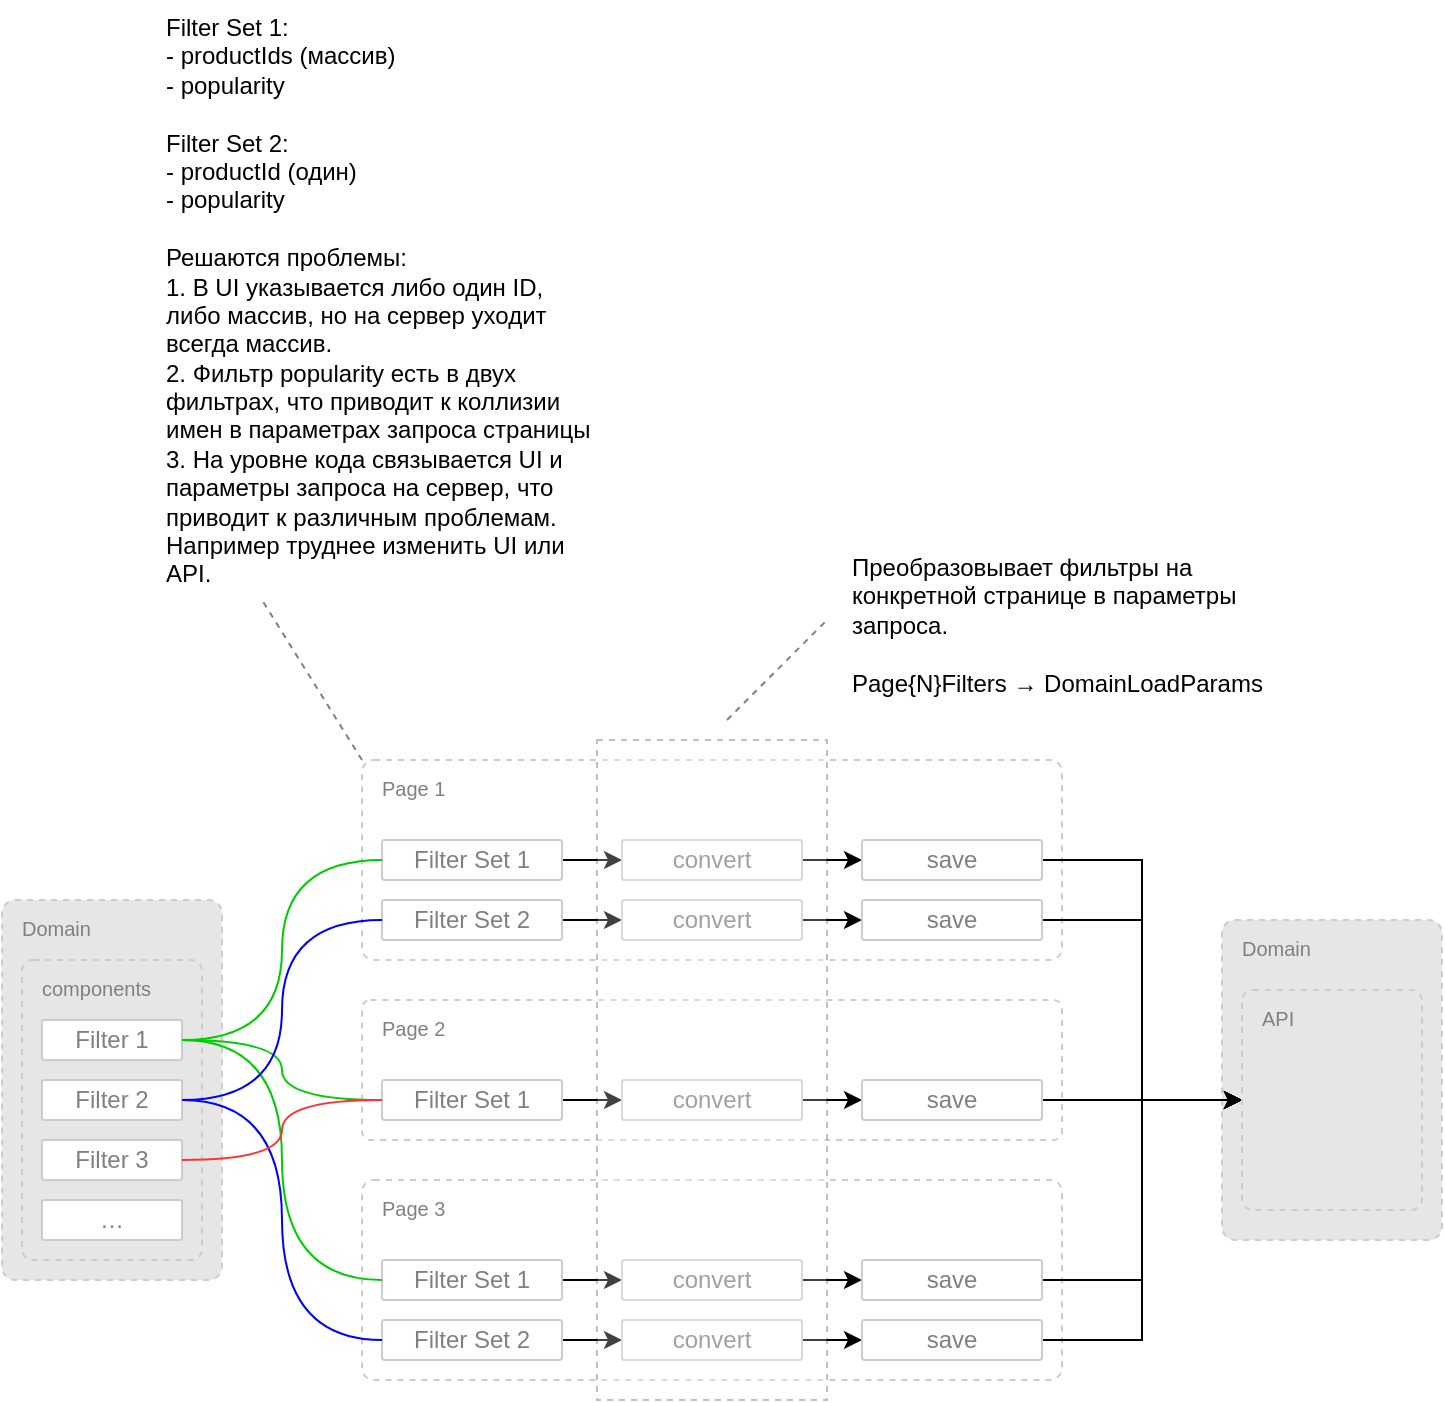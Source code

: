 <mxfile version="26.0.6">
  <diagram name="Page-1" id="ldurma7DL06uY25wETrp">
    <mxGraphModel dx="1232" dy="1957" grid="1" gridSize="10" guides="1" tooltips="1" connect="1" arrows="1" fold="1" page="1" pageScale="1" pageWidth="850" pageHeight="1100" math="0" shadow="0">
      <root>
        <mxCell id="0" />
        <mxCell id="1" parent="0" />
        <mxCell id="REy8N1wRO_hQXgHdiolt-91" value="Domain" style="rounded=1;whiteSpace=wrap;html=1;align=left;verticalAlign=top;spacingLeft=8;fontColor=#808080;strokeColor=#CCCCCC;dashed=1;spacingTop=2;arcSize=6;fillColor=#E6E6E6;fontSize=10;" vertex="1" parent="1">
          <mxGeometry x="670" y="-160" width="110" height="160" as="geometry" />
        </mxCell>
        <mxCell id="REy8N1wRO_hQXgHdiolt-44" value="Domain" style="rounded=1;whiteSpace=wrap;html=1;align=left;verticalAlign=top;spacingLeft=8;fontColor=#808080;strokeColor=#CCCCCC;dashed=1;spacingTop=2;arcSize=6;fillColor=#E6E6E6;fontSize=10;" vertex="1" parent="1">
          <mxGeometry x="60" y="-170" width="110" height="190" as="geometry" />
        </mxCell>
        <mxCell id="REy8N1wRO_hQXgHdiolt-92" value="components" style="rounded=1;whiteSpace=wrap;html=1;align=left;verticalAlign=top;spacingLeft=8;fontColor=#808080;strokeColor=#CCCCCC;dashed=1;spacingTop=2;arcSize=6;fillColor=#E6E6E6;fontSize=10;" vertex="1" parent="1">
          <mxGeometry x="70" y="-140" width="90" height="150" as="geometry" />
        </mxCell>
        <mxCell id="REy8N1wRO_hQXgHdiolt-45" value="Filter 1" style="rounded=1;whiteSpace=wrap;html=1;align=center;verticalAlign=middle;spacingLeft=0;fontColor=#808080;strokeColor=#CCCCCC;spacingTop=0;arcSize=6;fontStyle=0" vertex="1" parent="1">
          <mxGeometry x="80" y="-110" width="70" height="20" as="geometry" />
        </mxCell>
        <mxCell id="REy8N1wRO_hQXgHdiolt-46" value="Filter 2" style="rounded=1;whiteSpace=wrap;html=1;align=center;verticalAlign=middle;spacingLeft=0;fontColor=#808080;strokeColor=#CCCCCC;spacingTop=0;arcSize=6;fontStyle=0" vertex="1" parent="1">
          <mxGeometry x="80" y="-80" width="70" height="20" as="geometry" />
        </mxCell>
        <mxCell id="REy8N1wRO_hQXgHdiolt-47" value="Filter 3" style="rounded=1;whiteSpace=wrap;html=1;align=center;verticalAlign=middle;spacingLeft=0;fontColor=#808080;strokeColor=#CCCCCC;spacingTop=0;arcSize=6;fontStyle=0" vertex="1" parent="1">
          <mxGeometry x="80" y="-50" width="70" height="20" as="geometry" />
        </mxCell>
        <mxCell id="REy8N1wRO_hQXgHdiolt-48" value="…" style="rounded=1;whiteSpace=wrap;html=1;align=center;verticalAlign=middle;spacingLeft=0;fontColor=#808080;strokeColor=#CCCCCC;spacingTop=0;arcSize=6;fontStyle=0" vertex="1" parent="1">
          <mxGeometry x="80" y="-20" width="70" height="20" as="geometry" />
        </mxCell>
        <mxCell id="REy8N1wRO_hQXgHdiolt-49" value="Page 1" style="rounded=1;whiteSpace=wrap;html=1;align=left;verticalAlign=top;spacingLeft=8;fontColor=#808080;strokeColor=#CCCCCC;dashed=1;spacingTop=2;arcSize=6;fontStyle=0;fontSize=10;" vertex="1" parent="1">
          <mxGeometry x="240" y="-240" width="350" height="100" as="geometry" />
        </mxCell>
        <mxCell id="REy8N1wRO_hQXgHdiolt-52" style="edgeStyle=orthogonalEdgeStyle;rounded=0;orthogonalLoop=1;jettySize=auto;html=1;" edge="1" parent="1" source="REy8N1wRO_hQXgHdiolt-50" target="REy8N1wRO_hQXgHdiolt-51">
          <mxGeometry relative="1" as="geometry" />
        </mxCell>
        <mxCell id="REy8N1wRO_hQXgHdiolt-50" value="Filter Set 1" style="rounded=1;whiteSpace=wrap;html=1;align=center;verticalAlign=middle;spacingLeft=0;fontColor=#808080;strokeColor=#CCCCCC;spacingTop=0;arcSize=6;fontStyle=0" vertex="1" parent="1">
          <mxGeometry x="250" y="-200" width="90" height="20" as="geometry" />
        </mxCell>
        <mxCell id="REy8N1wRO_hQXgHdiolt-54" style="edgeStyle=orthogonalEdgeStyle;rounded=0;orthogonalLoop=1;jettySize=auto;html=1;" edge="1" parent="1" source="REy8N1wRO_hQXgHdiolt-51" target="REy8N1wRO_hQXgHdiolt-53">
          <mxGeometry relative="1" as="geometry" />
        </mxCell>
        <mxCell id="REy8N1wRO_hQXgHdiolt-51" value="convert" style="rounded=1;whiteSpace=wrap;html=1;align=center;verticalAlign=middle;spacingLeft=0;fontColor=#808080;strokeColor=#CCCCCC;spacingTop=0;arcSize=6;fontStyle=0" vertex="1" parent="1">
          <mxGeometry x="370" y="-200" width="90" height="20" as="geometry" />
        </mxCell>
        <mxCell id="REy8N1wRO_hQXgHdiolt-95" style="edgeStyle=orthogonalEdgeStyle;rounded=0;orthogonalLoop=1;jettySize=auto;html=1;entryX=0;entryY=0.5;entryDx=0;entryDy=0;" edge="1" parent="1" source="REy8N1wRO_hQXgHdiolt-53" target="REy8N1wRO_hQXgHdiolt-94">
          <mxGeometry relative="1" as="geometry" />
        </mxCell>
        <mxCell id="REy8N1wRO_hQXgHdiolt-53" value="save" style="rounded=1;whiteSpace=wrap;html=1;align=center;verticalAlign=middle;spacingLeft=0;fontColor=#808080;strokeColor=#CCCCCC;spacingTop=0;arcSize=6;fontStyle=0" vertex="1" parent="1">
          <mxGeometry x="490" y="-200" width="90" height="20" as="geometry" />
        </mxCell>
        <mxCell id="REy8N1wRO_hQXgHdiolt-55" style="edgeStyle=orthogonalEdgeStyle;rounded=0;orthogonalLoop=1;jettySize=auto;html=1;" edge="1" parent="1" source="REy8N1wRO_hQXgHdiolt-56" target="REy8N1wRO_hQXgHdiolt-58">
          <mxGeometry relative="1" as="geometry" />
        </mxCell>
        <mxCell id="REy8N1wRO_hQXgHdiolt-56" value="Filter Set 2" style="rounded=1;whiteSpace=wrap;html=1;align=center;verticalAlign=middle;spacingLeft=0;fontColor=#808080;strokeColor=#CCCCCC;spacingTop=0;arcSize=6;fontStyle=0" vertex="1" parent="1">
          <mxGeometry x="250" y="-170" width="90" height="20" as="geometry" />
        </mxCell>
        <mxCell id="REy8N1wRO_hQXgHdiolt-57" style="edgeStyle=orthogonalEdgeStyle;rounded=0;orthogonalLoop=1;jettySize=auto;html=1;" edge="1" parent="1" source="REy8N1wRO_hQXgHdiolt-58" target="REy8N1wRO_hQXgHdiolt-59">
          <mxGeometry relative="1" as="geometry" />
        </mxCell>
        <mxCell id="REy8N1wRO_hQXgHdiolt-58" value="convert" style="rounded=1;whiteSpace=wrap;html=1;align=center;verticalAlign=middle;spacingLeft=0;fontColor=#808080;strokeColor=#CCCCCC;spacingTop=0;arcSize=6;fontStyle=0" vertex="1" parent="1">
          <mxGeometry x="370" y="-170" width="90" height="20" as="geometry" />
        </mxCell>
        <mxCell id="REy8N1wRO_hQXgHdiolt-96" style="edgeStyle=orthogonalEdgeStyle;rounded=0;orthogonalLoop=1;jettySize=auto;html=1;entryX=0;entryY=0.5;entryDx=0;entryDy=0;" edge="1" parent="1" source="REy8N1wRO_hQXgHdiolt-59" target="REy8N1wRO_hQXgHdiolt-94">
          <mxGeometry relative="1" as="geometry" />
        </mxCell>
        <mxCell id="REy8N1wRO_hQXgHdiolt-59" value="save" style="rounded=1;whiteSpace=wrap;html=1;align=center;verticalAlign=middle;spacingLeft=0;fontColor=#808080;strokeColor=#CCCCCC;spacingTop=0;arcSize=6;fontStyle=0" vertex="1" parent="1">
          <mxGeometry x="490" y="-170" width="90" height="20" as="geometry" />
        </mxCell>
        <mxCell id="REy8N1wRO_hQXgHdiolt-60" value="Page 2" style="rounded=1;whiteSpace=wrap;html=1;align=left;verticalAlign=top;spacingLeft=8;fontColor=#808080;strokeColor=#CCCCCC;dashed=1;spacingTop=2;arcSize=6;fontStyle=0;fontSize=10;" vertex="1" parent="1">
          <mxGeometry x="240" y="-120" width="350" height="70" as="geometry" />
        </mxCell>
        <mxCell id="REy8N1wRO_hQXgHdiolt-61" style="edgeStyle=orthogonalEdgeStyle;rounded=0;orthogonalLoop=1;jettySize=auto;html=1;" edge="1" parent="1" source="REy8N1wRO_hQXgHdiolt-62" target="REy8N1wRO_hQXgHdiolt-64">
          <mxGeometry relative="1" as="geometry" />
        </mxCell>
        <mxCell id="REy8N1wRO_hQXgHdiolt-62" value="Filter Set 1" style="rounded=1;whiteSpace=wrap;html=1;align=center;verticalAlign=middle;spacingLeft=0;fontColor=#808080;strokeColor=#CCCCCC;spacingTop=0;arcSize=6;fontStyle=0" vertex="1" parent="1">
          <mxGeometry x="250" y="-80" width="90" height="20" as="geometry" />
        </mxCell>
        <mxCell id="REy8N1wRO_hQXgHdiolt-63" style="edgeStyle=orthogonalEdgeStyle;rounded=0;orthogonalLoop=1;jettySize=auto;html=1;" edge="1" parent="1" source="REy8N1wRO_hQXgHdiolt-64" target="REy8N1wRO_hQXgHdiolt-65">
          <mxGeometry relative="1" as="geometry" />
        </mxCell>
        <mxCell id="REy8N1wRO_hQXgHdiolt-64" value="convert" style="rounded=1;whiteSpace=wrap;html=1;align=center;verticalAlign=middle;spacingLeft=0;fontColor=#808080;strokeColor=#CCCCCC;spacingTop=0;arcSize=6;fontStyle=0" vertex="1" parent="1">
          <mxGeometry x="370" y="-80" width="90" height="20" as="geometry" />
        </mxCell>
        <mxCell id="REy8N1wRO_hQXgHdiolt-97" style="edgeStyle=orthogonalEdgeStyle;rounded=0;orthogonalLoop=1;jettySize=auto;html=1;entryX=0;entryY=0.5;entryDx=0;entryDy=0;" edge="1" parent="1" source="REy8N1wRO_hQXgHdiolt-65" target="REy8N1wRO_hQXgHdiolt-94">
          <mxGeometry relative="1" as="geometry" />
        </mxCell>
        <mxCell id="REy8N1wRO_hQXgHdiolt-65" value="save" style="rounded=1;whiteSpace=wrap;html=1;align=center;verticalAlign=middle;spacingLeft=0;fontColor=#808080;strokeColor=#CCCCCC;spacingTop=0;arcSize=6;fontStyle=0" vertex="1" parent="1">
          <mxGeometry x="490" y="-80" width="90" height="20" as="geometry" />
        </mxCell>
        <mxCell id="REy8N1wRO_hQXgHdiolt-71" value="Page 3" style="rounded=1;whiteSpace=wrap;html=1;align=left;verticalAlign=top;spacingLeft=8;fontColor=#808080;strokeColor=#CCCCCC;dashed=1;spacingTop=2;arcSize=6;fontStyle=0;fontSize=10;" vertex="1" parent="1">
          <mxGeometry x="240" y="-30" width="350" height="100" as="geometry" />
        </mxCell>
        <mxCell id="REy8N1wRO_hQXgHdiolt-72" style="edgeStyle=orthogonalEdgeStyle;rounded=0;orthogonalLoop=1;jettySize=auto;html=1;" edge="1" parent="1" source="REy8N1wRO_hQXgHdiolt-73" target="REy8N1wRO_hQXgHdiolt-75">
          <mxGeometry relative="1" as="geometry" />
        </mxCell>
        <mxCell id="REy8N1wRO_hQXgHdiolt-73" value="Filter Set 1" style="rounded=1;whiteSpace=wrap;html=1;align=center;verticalAlign=middle;spacingLeft=0;fontColor=#808080;strokeColor=#CCCCCC;spacingTop=0;arcSize=6;fontStyle=0" vertex="1" parent="1">
          <mxGeometry x="250" y="10" width="90" height="20" as="geometry" />
        </mxCell>
        <mxCell id="REy8N1wRO_hQXgHdiolt-74" style="edgeStyle=orthogonalEdgeStyle;rounded=0;orthogonalLoop=1;jettySize=auto;html=1;" edge="1" parent="1" source="REy8N1wRO_hQXgHdiolt-75" target="REy8N1wRO_hQXgHdiolt-76">
          <mxGeometry relative="1" as="geometry" />
        </mxCell>
        <mxCell id="REy8N1wRO_hQXgHdiolt-75" value="convert" style="rounded=1;whiteSpace=wrap;html=1;align=center;verticalAlign=middle;spacingLeft=0;fontColor=#808080;strokeColor=#CCCCCC;spacingTop=0;arcSize=6;fontStyle=0" vertex="1" parent="1">
          <mxGeometry x="370" y="10" width="90" height="20" as="geometry" />
        </mxCell>
        <mxCell id="REy8N1wRO_hQXgHdiolt-98" style="edgeStyle=orthogonalEdgeStyle;rounded=0;orthogonalLoop=1;jettySize=auto;html=1;entryX=0;entryY=0.5;entryDx=0;entryDy=0;" edge="1" parent="1" source="REy8N1wRO_hQXgHdiolt-76" target="REy8N1wRO_hQXgHdiolt-94">
          <mxGeometry relative="1" as="geometry" />
        </mxCell>
        <mxCell id="REy8N1wRO_hQXgHdiolt-76" value="save" style="rounded=1;whiteSpace=wrap;html=1;align=center;verticalAlign=middle;spacingLeft=0;fontColor=#808080;strokeColor=#CCCCCC;spacingTop=0;arcSize=6;fontStyle=0" vertex="1" parent="1">
          <mxGeometry x="490" y="10" width="90" height="20" as="geometry" />
        </mxCell>
        <mxCell id="REy8N1wRO_hQXgHdiolt-77" style="edgeStyle=orthogonalEdgeStyle;rounded=0;orthogonalLoop=1;jettySize=auto;html=1;" edge="1" parent="1" source="REy8N1wRO_hQXgHdiolt-78" target="REy8N1wRO_hQXgHdiolt-80">
          <mxGeometry relative="1" as="geometry" />
        </mxCell>
        <mxCell id="REy8N1wRO_hQXgHdiolt-78" value="Filter Set 2" style="rounded=1;whiteSpace=wrap;html=1;align=center;verticalAlign=middle;spacingLeft=0;fontColor=#808080;strokeColor=#CCCCCC;spacingTop=0;arcSize=6;fontStyle=0" vertex="1" parent="1">
          <mxGeometry x="250" y="40" width="90" height="20" as="geometry" />
        </mxCell>
        <mxCell id="REy8N1wRO_hQXgHdiolt-79" style="edgeStyle=orthogonalEdgeStyle;rounded=0;orthogonalLoop=1;jettySize=auto;html=1;" edge="1" parent="1" source="REy8N1wRO_hQXgHdiolt-80" target="REy8N1wRO_hQXgHdiolt-81">
          <mxGeometry relative="1" as="geometry" />
        </mxCell>
        <mxCell id="REy8N1wRO_hQXgHdiolt-80" value="convert" style="rounded=1;whiteSpace=wrap;html=1;align=center;verticalAlign=middle;spacingLeft=0;fontColor=#808080;strokeColor=#CCCCCC;spacingTop=0;arcSize=6;fontStyle=0" vertex="1" parent="1">
          <mxGeometry x="370" y="40" width="90" height="20" as="geometry" />
        </mxCell>
        <mxCell id="REy8N1wRO_hQXgHdiolt-99" style="edgeStyle=orthogonalEdgeStyle;rounded=0;orthogonalLoop=1;jettySize=auto;html=1;entryX=0;entryY=0.5;entryDx=0;entryDy=0;" edge="1" parent="1" source="REy8N1wRO_hQXgHdiolt-81" target="REy8N1wRO_hQXgHdiolt-94">
          <mxGeometry relative="1" as="geometry" />
        </mxCell>
        <mxCell id="REy8N1wRO_hQXgHdiolt-81" value="save" style="rounded=1;whiteSpace=wrap;html=1;align=center;verticalAlign=middle;spacingLeft=0;fontColor=#808080;strokeColor=#CCCCCC;spacingTop=0;arcSize=6;fontStyle=0" vertex="1" parent="1">
          <mxGeometry x="490" y="40" width="90" height="20" as="geometry" />
        </mxCell>
        <mxCell id="REy8N1wRO_hQXgHdiolt-82" style="edgeStyle=orthogonalEdgeStyle;rounded=0;orthogonalLoop=1;jettySize=auto;html=1;entryX=0;entryY=0.5;entryDx=0;entryDy=0;fontColor=#00CC00;strokeColor=#00CC00;curved=1;endArrow=none;endFill=0;" edge="1" parent="1" source="REy8N1wRO_hQXgHdiolt-45" target="REy8N1wRO_hQXgHdiolt-50">
          <mxGeometry relative="1" as="geometry" />
        </mxCell>
        <mxCell id="REy8N1wRO_hQXgHdiolt-84" style="edgeStyle=orthogonalEdgeStyle;rounded=0;orthogonalLoop=1;jettySize=auto;html=1;fontColor=#00CC00;strokeColor=#00CC00;curved=1;endArrow=none;endFill=0;entryX=0;entryY=0.5;entryDx=0;entryDy=0;" edge="1" parent="1" source="REy8N1wRO_hQXgHdiolt-45" target="REy8N1wRO_hQXgHdiolt-62">
          <mxGeometry relative="1" as="geometry">
            <mxPoint x="190" y="-60" as="sourcePoint" />
            <mxPoint x="260" y="-180" as="targetPoint" />
          </mxGeometry>
        </mxCell>
        <mxCell id="REy8N1wRO_hQXgHdiolt-85" style="edgeStyle=orthogonalEdgeStyle;rounded=0;orthogonalLoop=1;jettySize=auto;html=1;fontColor=#00CC00;strokeColor=#00CC00;curved=1;endArrow=none;endFill=0;entryX=0;entryY=0.5;entryDx=0;entryDy=0;" edge="1" parent="1" source="REy8N1wRO_hQXgHdiolt-45" target="REy8N1wRO_hQXgHdiolt-73">
          <mxGeometry relative="1" as="geometry">
            <mxPoint x="190" y="-60" as="sourcePoint" />
            <mxPoint x="260" y="-60" as="targetPoint" />
          </mxGeometry>
        </mxCell>
        <mxCell id="REy8N1wRO_hQXgHdiolt-87" style="edgeStyle=orthogonalEdgeStyle;rounded=0;orthogonalLoop=1;jettySize=auto;html=1;entryX=0;entryY=0.5;entryDx=0;entryDy=0;fontColor=#00CC00;strokeColor=#0000FF;curved=1;endArrow=none;endFill=0;exitX=1;exitY=0.5;exitDx=0;exitDy=0;" edge="1" parent="1" source="REy8N1wRO_hQXgHdiolt-46" target="REy8N1wRO_hQXgHdiolt-56">
          <mxGeometry relative="1" as="geometry">
            <mxPoint x="190" y="-60" as="sourcePoint" />
            <mxPoint x="260" y="-180" as="targetPoint" />
          </mxGeometry>
        </mxCell>
        <mxCell id="REy8N1wRO_hQXgHdiolt-88" style="edgeStyle=orthogonalEdgeStyle;rounded=0;orthogonalLoop=1;jettySize=auto;html=1;entryX=0;entryY=0.5;entryDx=0;entryDy=0;fontColor=#00CC00;strokeColor=#0000FF;curved=1;endArrow=none;endFill=0;exitX=1;exitY=0.5;exitDx=0;exitDy=0;" edge="1" parent="1" source="REy8N1wRO_hQXgHdiolt-46" target="REy8N1wRO_hQXgHdiolt-78">
          <mxGeometry relative="1" as="geometry">
            <mxPoint x="190" y="-30" as="sourcePoint" />
            <mxPoint x="260" y="-150" as="targetPoint" />
          </mxGeometry>
        </mxCell>
        <mxCell id="REy8N1wRO_hQXgHdiolt-89" style="edgeStyle=orthogonalEdgeStyle;rounded=0;orthogonalLoop=1;jettySize=auto;html=1;entryX=0;entryY=0.5;entryDx=0;entryDy=0;fontColor=#00CC00;strokeColor=#FF3333;curved=1;endArrow=none;endFill=0;exitX=1;exitY=0.5;exitDx=0;exitDy=0;" edge="1" parent="1" source="REy8N1wRO_hQXgHdiolt-47" target="REy8N1wRO_hQXgHdiolt-62">
          <mxGeometry relative="1" as="geometry">
            <mxPoint x="190" y="-30" as="sourcePoint" />
            <mxPoint x="260" y="60" as="targetPoint" />
          </mxGeometry>
        </mxCell>
        <mxCell id="REy8N1wRO_hQXgHdiolt-94" value="API" style="rounded=1;whiteSpace=wrap;html=1;align=left;verticalAlign=top;spacingLeft=8;fontColor=#808080;strokeColor=#CCCCCC;dashed=1;spacingTop=2;arcSize=6;fillColor=#E6E6E6;fontSize=10;" vertex="1" parent="1">
          <mxGeometry x="680" y="-125" width="90" height="110" as="geometry" />
        </mxCell>
        <mxCell id="REy8N1wRO_hQXgHdiolt-100" value="" style="rounded=0;whiteSpace=wrap;html=1;fillColor=default;dashed=1;opacity=25;" vertex="1" parent="1">
          <mxGeometry x="357.5" y="-250" width="115" height="330" as="geometry" />
        </mxCell>
        <mxCell id="REy8N1wRO_hQXgHdiolt-101" value="" style="endArrow=none;dashed=1;html=1;strokeWidth=1;rounded=0;strokeColor=#808080;" edge="1" parent="1">
          <mxGeometry width="50" height="50" relative="1" as="geometry">
            <mxPoint x="422.5" y="-260" as="sourcePoint" />
            <mxPoint x="472.5" y="-310" as="targetPoint" />
          </mxGeometry>
        </mxCell>
        <mxCell id="REy8N1wRO_hQXgHdiolt-103" value="Преобразовывает фильтры на конкретной странице в параметры запроса.&lt;div&gt;&lt;br&gt;&lt;/div&gt;&lt;div&gt;Page{&lt;span style=&quot;background-color: transparent; color: light-dark(rgb(0, 0, 0), rgb(255, 255, 255));&quot;&gt;N&lt;/span&gt;&lt;span style=&quot;background-color: transparent; color: light-dark(rgb(0, 0, 0), rgb(255, 255, 255));&quot;&gt;}Filters → DomainLoadParams&lt;/span&gt;&lt;/div&gt;" style="text;html=1;align=left;verticalAlign=top;whiteSpace=wrap;rounded=0;" vertex="1" parent="1">
          <mxGeometry x="482.5" y="-350" width="217.5" height="100" as="geometry" />
        </mxCell>
        <mxCell id="REy8N1wRO_hQXgHdiolt-104" value="" style="endArrow=none;dashed=1;html=1;strokeWidth=1;rounded=0;strokeColor=#808080;exitX=0;exitY=0;exitDx=0;exitDy=0;" edge="1" parent="1" source="REy8N1wRO_hQXgHdiolt-49">
          <mxGeometry width="50" height="50" relative="1" as="geometry">
            <mxPoint x="432.5" y="-250" as="sourcePoint" />
            <mxPoint x="190" y="-320" as="targetPoint" />
          </mxGeometry>
        </mxCell>
        <mxCell id="REy8N1wRO_hQXgHdiolt-105" value="Filter Set 1:&lt;div&gt;-&amp;nbsp;productIds (массив)&lt;/div&gt;&lt;div&gt;-&amp;nbsp;popularity&lt;/div&gt;&lt;div&gt;&lt;br&gt;&lt;/div&gt;&lt;div&gt;Filter Set 2:&lt;div&gt;-&amp;nbsp;productId (один)&lt;/div&gt;&lt;div&gt;-&amp;nbsp;popularity&lt;/div&gt;&lt;/div&gt;&lt;div&gt;&lt;br&gt;&lt;/div&gt;&lt;div&gt;Решаются проблемы:&lt;/div&gt;&lt;div&gt;1. В UI указывается либо один ID, либо массив, но на сервер уходит всегда массив.&lt;/div&gt;&lt;div&gt;2. Фильтр&amp;nbsp;&lt;span style=&quot;background-color: transparent; color: light-dark(rgb(0, 0, 0), rgb(255, 255, 255));&quot;&gt;popularity есть в двух фильтрах, что приводит к коллизии имен в параметрах запроса страницы&lt;/span&gt;&lt;/div&gt;&lt;div&gt;&lt;span style=&quot;background-color: transparent; color: light-dark(rgb(0, 0, 0), rgb(255, 255, 255));&quot;&gt;3. На уровне кода связывается UI и параметры запроса на сервер, что приводит к различным проблемам. Например труднее изменить UI или API.&lt;/span&gt;&lt;/div&gt;" style="text;html=1;align=left;verticalAlign=top;whiteSpace=wrap;rounded=0;" vertex="1" parent="1">
          <mxGeometry x="140" y="-620" width="217.5" height="290" as="geometry" />
        </mxCell>
      </root>
    </mxGraphModel>
  </diagram>
</mxfile>
